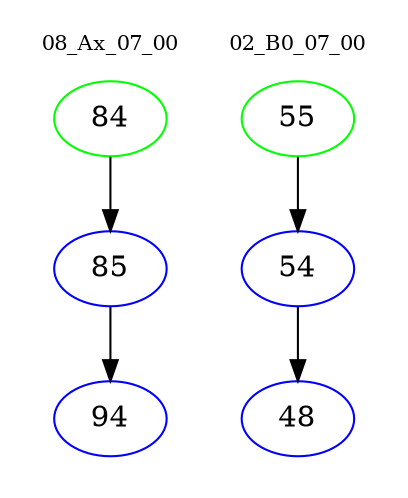 digraph{
subgraph cluster_0 {
color = white
label = "08_Ax_07_00";
fontsize=10;
T0_84 [label="84", color="green"]
T0_84 -> T0_85 [color="black"]
T0_85 [label="85", color="blue"]
T0_85 -> T0_94 [color="black"]
T0_94 [label="94", color="blue"]
}
subgraph cluster_1 {
color = white
label = "02_B0_07_00";
fontsize=10;
T1_55 [label="55", color="green"]
T1_55 -> T1_54 [color="black"]
T1_54 [label="54", color="blue"]
T1_54 -> T1_48 [color="black"]
T1_48 [label="48", color="blue"]
}
}
